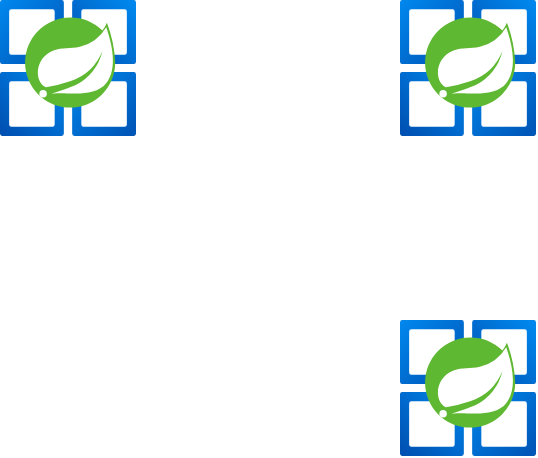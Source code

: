 <mxfile version="24.7.17">
  <diagram name="Página-1" id="mrG2u1972JXSZvxdinB5">
    <mxGraphModel dx="1434" dy="746" grid="1" gridSize="10" guides="1" tooltips="1" connect="1" arrows="1" fold="1" page="1" pageScale="1" pageWidth="827" pageHeight="1169" math="0" shadow="0">
      <root>
        <mxCell id="0" />
        <mxCell id="1" parent="0" />
        <mxCell id="yCStNcr0KMR02gBaNQYF-1" value="" style="image;aspect=fixed;html=1;points=[];align=center;fontSize=12;image=img/lib/azure2/compute/Azure_Spring_Cloud.svg;" vertex="1" parent="1">
          <mxGeometry x="160" y="280" width="68" height="68" as="geometry" />
        </mxCell>
        <mxCell id="yCStNcr0KMR02gBaNQYF-2" value="" style="image;aspect=fixed;html=1;points=[];align=center;fontSize=12;image=img/lib/azure2/compute/Azure_Spring_Cloud.svg;" vertex="1" parent="1">
          <mxGeometry x="360" y="280" width="68" height="68" as="geometry" />
        </mxCell>
        <mxCell id="yCStNcr0KMR02gBaNQYF-3" value="" style="image;aspect=fixed;html=1;points=[];align=center;fontSize=12;image=img/lib/azure2/compute/Azure_Spring_Cloud.svg;" vertex="1" parent="1">
          <mxGeometry x="360" y="440" width="68" height="68" as="geometry" />
        </mxCell>
      </root>
    </mxGraphModel>
  </diagram>
</mxfile>
